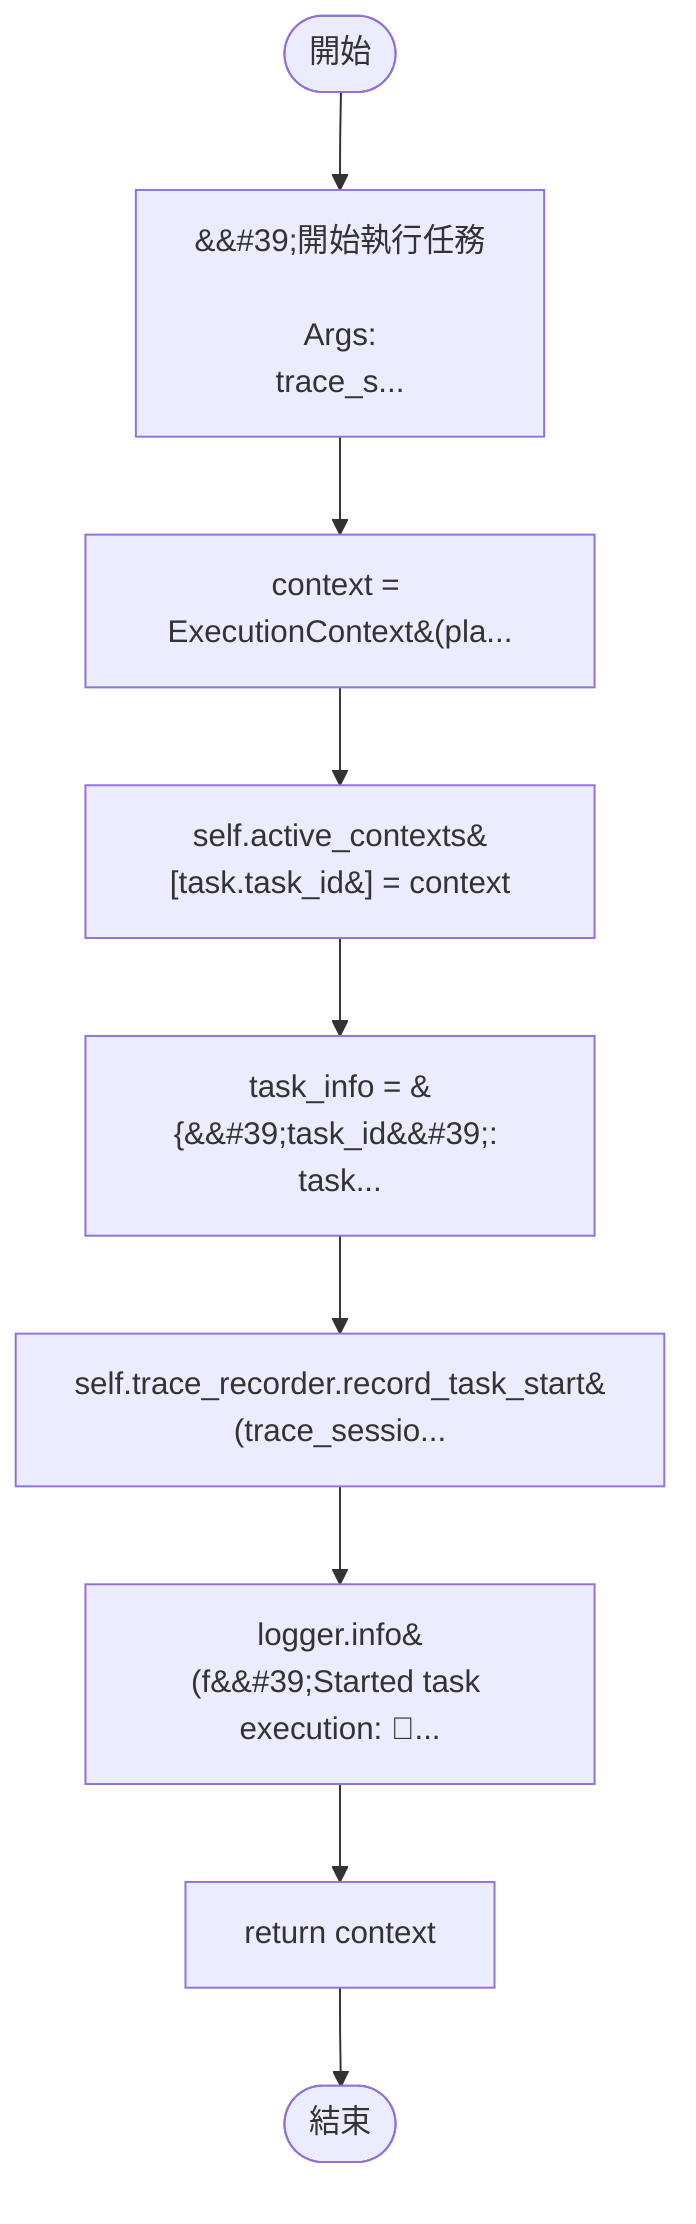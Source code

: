flowchart TB
    n1([開始])
    n2([結束])
    n3[&amp;&#35;39;開始執行任務\n\n        Args:\n            trace_s...]
    n4[context = ExecutionContext&#40;pla...]
    n5[self.active_contexts&#91;task.task_id&#93; = context]
    n6[task_info = &#123;&amp;&#35;39;task_id&amp;&#35;39;: task...]
    n7[self.trace_recorder.record_task_start&#40;trace_sessio...]
    n8[logger.info&#40;f&amp;&#35;39;Started task execution: &#1...]
    n9[return context]
    n1 --> n3
    n3 --> n4
    n4 --> n5
    n5 --> n6
    n6 --> n7
    n7 --> n8
    n8 --> n9
    n9 --> n2